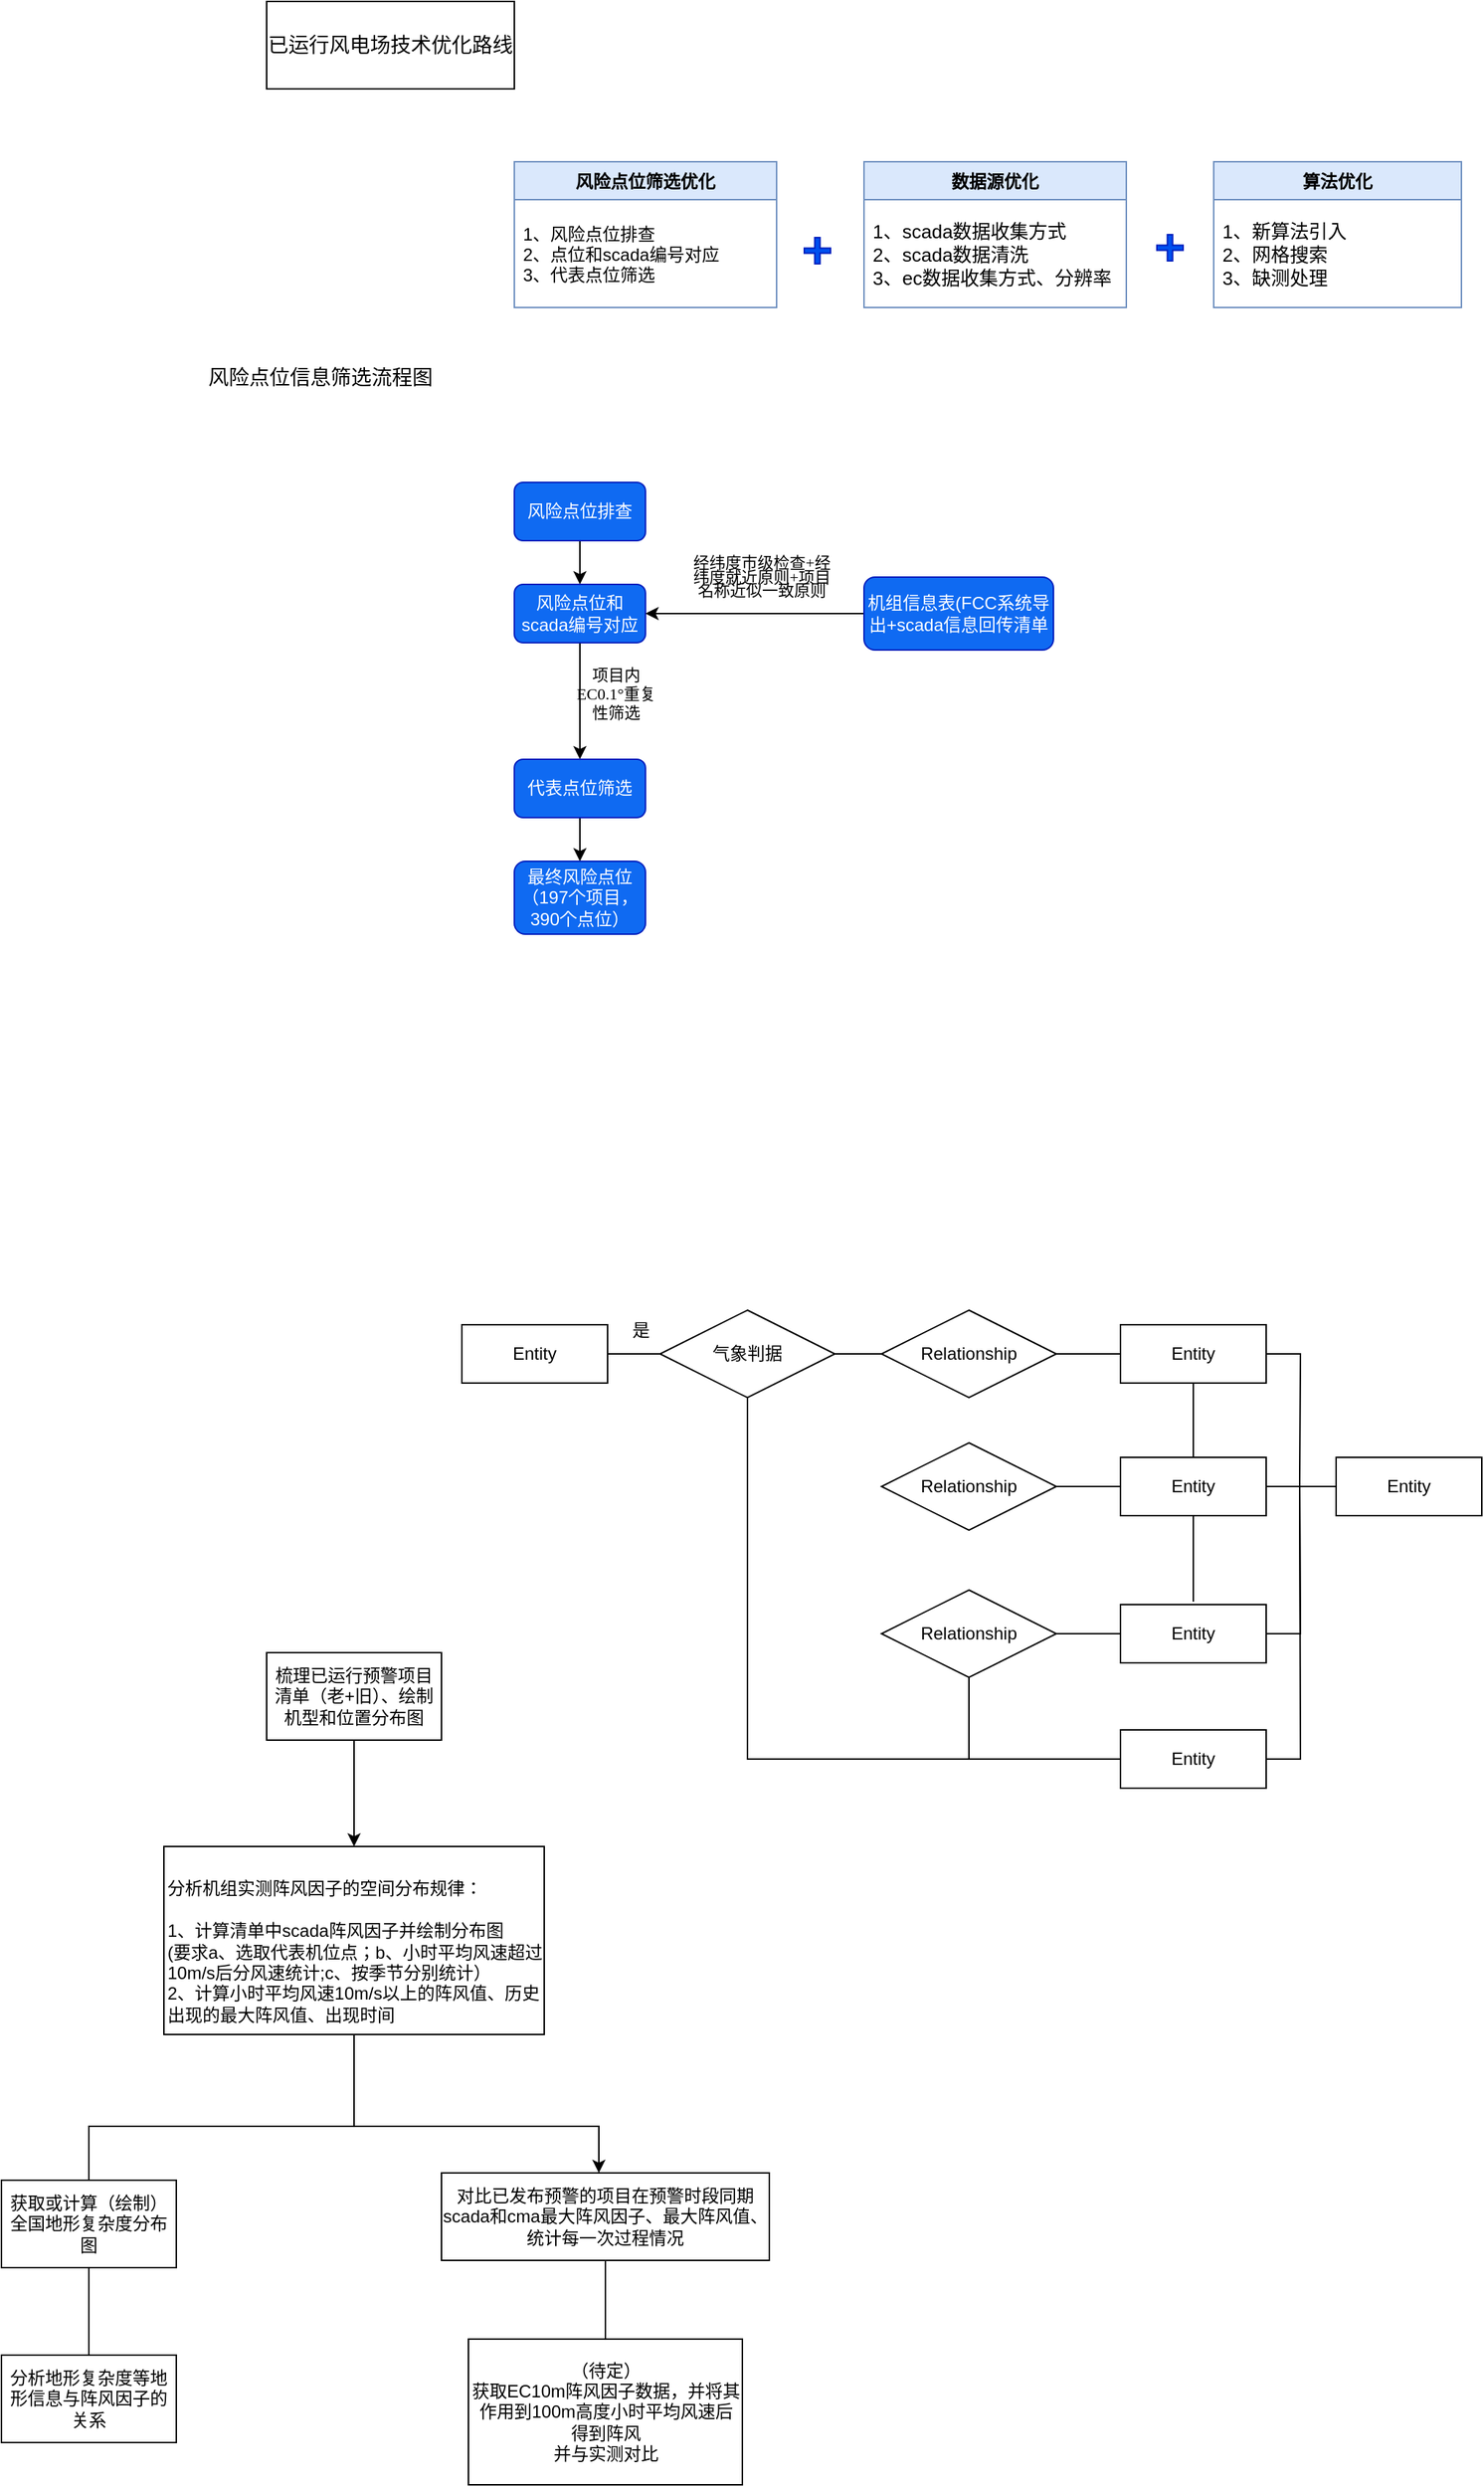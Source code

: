 <mxfile version="20.5.3" type="github">
  <diagram id="C5RBs43oDa-KdzZeNtuy" name="Page-1">
    <mxGraphModel dx="1418" dy="732" grid="0" gridSize="10" guides="1" tooltips="1" connect="1" arrows="1" fold="1" page="0" pageScale="1" pageWidth="827" pageHeight="1169" background="none" math="0" shadow="0">
      <root>
        <mxCell id="WIyWlLk6GJQsqaUBKTNV-0" />
        <mxCell id="WIyWlLk6GJQsqaUBKTNV-1" parent="WIyWlLk6GJQsqaUBKTNV-0" />
        <mxCell id="zkfFHV4jXpPFQw0GAbJ--0" value="风险点位筛选优化" style="swimlane;fontStyle=1;align=center;verticalAlign=top;childLayout=stackLayout;horizontal=1;startSize=26;horizontalStack=0;resizeParent=1;resizeLast=0;collapsible=1;marginBottom=0;rounded=0;shadow=0;strokeWidth=1;fillColor=#dae8fc;strokeColor=#6c8ebf;" parent="WIyWlLk6GJQsqaUBKTNV-1" vertex="1">
          <mxGeometry x="220" y="150" width="180" height="100" as="geometry">
            <mxRectangle x="220" y="120" width="160" height="26" as="alternateBounds" />
          </mxGeometry>
        </mxCell>
        <mxCell id="zkfFHV4jXpPFQw0GAbJ--1" value="1、风险点位排查&#xa;2、点位和scada编号对应&#xa;3、代表点位筛选" style="text;align=left;verticalAlign=middle;spacingLeft=4;spacingRight=4;overflow=hidden;rotatable=0;points=[[0,0.5],[1,0.5]];portConstraint=eastwest;" parent="zkfFHV4jXpPFQw0GAbJ--0" vertex="1">
          <mxGeometry y="26" width="180" height="74" as="geometry" />
        </mxCell>
        <mxCell id="zkfFHV4jXpPFQw0GAbJ--17" value="数据源优化" style="swimlane;fontStyle=1;align=center;verticalAlign=top;childLayout=stackLayout;horizontal=1;startSize=26;horizontalStack=0;resizeParent=1;resizeLast=0;collapsible=1;marginBottom=0;rounded=0;shadow=0;strokeWidth=1;fillColor=#dae8fc;strokeColor=#6c8ebf;" parent="WIyWlLk6GJQsqaUBKTNV-1" vertex="1">
          <mxGeometry x="460" y="150" width="180" height="100" as="geometry">
            <mxRectangle x="508" y="120" width="160" height="26" as="alternateBounds" />
          </mxGeometry>
        </mxCell>
        <mxCell id="zkfFHV4jXpPFQw0GAbJ--18" value="1、scada数据收集方式&#xa;2、scada数据清洗&#xa;3、ec数据收集方式、分辨率" style="text;align=left;verticalAlign=middle;spacingLeft=4;spacingRight=4;overflow=hidden;rotatable=0;points=[[0,0.5],[1,0.5]];portConstraint=eastwest;horizontal=1;fontSize=13;" parent="zkfFHV4jXpPFQw0GAbJ--17" vertex="1">
          <mxGeometry y="26" width="180" height="74" as="geometry" />
        </mxCell>
        <mxCell id="KSTEse7L-qCAf8fkqhHU-2" value="" style="whiteSpace=wrap;html=1;strokeColor=none;fillColor=none;" parent="WIyWlLk6GJQsqaUBKTNV-1" vertex="1">
          <mxGeometry x="540" y="460" width="120" height="60" as="geometry" />
        </mxCell>
        <mxCell id="KSTEse7L-qCAf8fkqhHU-13" value="&lt;span style=&quot;text-align: start; font-size: 10.5pt; line-height: 21px; font-family: 宋体;&quot;&gt;已运行风电场技术优化路线&lt;/span&gt;&lt;span style=&quot;font-size: medium; text-align: start;&quot;&gt;&lt;/span&gt;" style="rounded=0;whiteSpace=wrap;html=1;fontSize=13;fillColor=none;" parent="WIyWlLk6GJQsqaUBKTNV-1" vertex="1">
          <mxGeometry x="50" y="40" width="170" height="60" as="geometry" />
        </mxCell>
        <mxCell id="KSTEse7L-qCAf8fkqhHU-19" value="算法优化" style="swimlane;fontStyle=1;align=center;verticalAlign=top;childLayout=stackLayout;horizontal=1;startSize=26;horizontalStack=0;resizeParent=1;resizeLast=0;collapsible=1;marginBottom=0;rounded=0;shadow=0;strokeWidth=1;fillColor=#dae8fc;strokeColor=#6c8ebf;" parent="WIyWlLk6GJQsqaUBKTNV-1" vertex="1">
          <mxGeometry x="700" y="150" width="170" height="100" as="geometry">
            <mxRectangle x="508" y="120" width="160" height="26" as="alternateBounds" />
          </mxGeometry>
        </mxCell>
        <mxCell id="KSTEse7L-qCAf8fkqhHU-20" value="1、新算法引入&#xa;2、网格搜索&#xa;3、缺测处理" style="text;align=left;verticalAlign=middle;spacingLeft=4;spacingRight=4;overflow=hidden;rotatable=0;points=[[0,0.5],[1,0.5]];portConstraint=eastwest;horizontal=1;fontSize=13;" parent="KSTEse7L-qCAf8fkqhHU-19" vertex="1">
          <mxGeometry y="26" width="170" height="74" as="geometry" />
        </mxCell>
        <mxCell id="KSTEse7L-qCAf8fkqhHU-24" value="&lt;span style=&quot;font-size:10.5pt;mso-bidi-font-size:10.0pt;&#xa;line-height:150%;font-family:宋体;mso-bidi-font-family:宋体;mso-font-kerning:1.0pt;&#xa;mso-ansi-language:ZH-CN;mso-fareast-language:ZH-CN;mso-bidi-language:AR-SA&quot;&gt;风险点位信息筛选流程图&lt;/span&gt;" style="text;whiteSpace=wrap;html=1;" parent="WIyWlLk6GJQsqaUBKTNV-1" vertex="1">
          <mxGeometry x="8" y="284" width="190" height="40" as="geometry" />
        </mxCell>
        <mxCell id="KSTEse7L-qCAf8fkqhHU-27" value="" style="edgeStyle=orthogonalEdgeStyle;rounded=0;orthogonalLoop=1;jettySize=auto;html=1;" parent="WIyWlLk6GJQsqaUBKTNV-1" source="KSTEse7L-qCAf8fkqhHU-25" edge="1">
          <mxGeometry relative="1" as="geometry">
            <mxPoint x="265" y="440" as="targetPoint" />
          </mxGeometry>
        </mxCell>
        <mxCell id="KSTEse7L-qCAf8fkqhHU-25" value="风险点位排查" style="rounded=1;whiteSpace=wrap;html=1;fillColor=#0F6AF2;fontColor=#ffffff;strokeColor=#001DBC;" parent="WIyWlLk6GJQsqaUBKTNV-1" vertex="1">
          <mxGeometry x="220" y="370" width="90" height="40" as="geometry" />
        </mxCell>
        <mxCell id="KSTEse7L-qCAf8fkqhHU-47" value="" style="edgeStyle=orthogonalEdgeStyle;rounded=0;orthogonalLoop=1;jettySize=auto;html=1;fontFamily=Tahoma;fontSize=11;" parent="WIyWlLk6GJQsqaUBKTNV-1" source="KSTEse7L-qCAf8fkqhHU-32" target="KSTEse7L-qCAf8fkqhHU-41" edge="1">
          <mxGeometry relative="1" as="geometry" />
        </mxCell>
        <mxCell id="KSTEse7L-qCAf8fkqhHU-32" value="风险点位和scada编号对应" style="rounded=1;whiteSpace=wrap;html=1;fillColor=#0F6AF2;fontColor=#ffffff;strokeColor=#001DBC;" parent="WIyWlLk6GJQsqaUBKTNV-1" vertex="1">
          <mxGeometry x="220" y="440" width="90" height="40" as="geometry" />
        </mxCell>
        <mxCell id="KSTEse7L-qCAf8fkqhHU-39" value="&lt;font style=&quot;line-height: 0.8; font-size: 11px;&quot;&gt;经纬度市级检查+经纬度就近原则+项目名称近似一致原则&lt;/font&gt;" style="text;html=1;strokeColor=none;fillColor=none;align=center;verticalAlign=middle;whiteSpace=wrap;rounded=0;fontSize=3;spacing=-1;fontFamily=Verdana;" parent="WIyWlLk6GJQsqaUBKTNV-1" vertex="1">
          <mxGeometry x="340" y="410" width="100" height="50" as="geometry" />
        </mxCell>
        <mxCell id="KSTEse7L-qCAf8fkqhHU-45" value="" style="edgeStyle=orthogonalEdgeStyle;rounded=0;orthogonalLoop=1;jettySize=auto;html=1;fontFamily=Tahoma;fontSize=11;entryX=1;entryY=0.5;entryDx=0;entryDy=0;" parent="WIyWlLk6GJQsqaUBKTNV-1" source="KSTEse7L-qCAf8fkqhHU-40" target="KSTEse7L-qCAf8fkqhHU-32" edge="1">
          <mxGeometry relative="1" as="geometry">
            <mxPoint x="320" y="460" as="targetPoint" />
          </mxGeometry>
        </mxCell>
        <mxCell id="KSTEse7L-qCAf8fkqhHU-40" value="机组信息表(FCC系统导出+scada信息回传清单" style="rounded=1;whiteSpace=wrap;html=1;fillColor=#0F6AF2;fontColor=#ffffff;strokeColor=#001DBC;" parent="WIyWlLk6GJQsqaUBKTNV-1" vertex="1">
          <mxGeometry x="460" y="435" width="130" height="50" as="geometry" />
        </mxCell>
        <mxCell id="KSTEse7L-qCAf8fkqhHU-51" value="" style="edgeStyle=orthogonalEdgeStyle;rounded=0;orthogonalLoop=1;jettySize=auto;html=1;fontFamily=Tahoma;fontSize=11;" parent="WIyWlLk6GJQsqaUBKTNV-1" source="KSTEse7L-qCAf8fkqhHU-41" target="KSTEse7L-qCAf8fkqhHU-49" edge="1">
          <mxGeometry relative="1" as="geometry" />
        </mxCell>
        <mxCell id="KSTEse7L-qCAf8fkqhHU-41" value="代表点位筛选" style="rounded=1;whiteSpace=wrap;html=1;fillColor=#0F6AF2;fontColor=#ffffff;strokeColor=#001DBC;" parent="WIyWlLk6GJQsqaUBKTNV-1" vertex="1">
          <mxGeometry x="220" y="560" width="90" height="40" as="geometry" />
        </mxCell>
        <mxCell id="KSTEse7L-qCAf8fkqhHU-48" value="项目内EC0.1°重复性筛选" style="text;html=1;strokeColor=none;fillColor=none;align=center;verticalAlign=middle;whiteSpace=wrap;rounded=0;fontFamily=Tahoma;fontSize=11;" parent="WIyWlLk6GJQsqaUBKTNV-1" vertex="1">
          <mxGeometry x="260" y="500" width="60" height="30" as="geometry" />
        </mxCell>
        <mxCell id="KSTEse7L-qCAf8fkqhHU-49" value="最终风险点位&lt;br&gt;（197个项目，390个点位）" style="rounded=1;whiteSpace=wrap;html=1;fillColor=#0F6AF2;fontColor=#ffffff;strokeColor=#001DBC;" parent="WIyWlLk6GJQsqaUBKTNV-1" vertex="1">
          <mxGeometry x="220" y="630" width="90" height="50" as="geometry" />
        </mxCell>
        <mxCell id="En7vLa5YdN1gZkxb2_46-0" value="" style="shape=cross;whiteSpace=wrap;html=1;fillColor=#0050ef;strokeColor=#001DBC;fontColor=#ffffff;" parent="WIyWlLk6GJQsqaUBKTNV-1" vertex="1">
          <mxGeometry x="419" y="202" width="18" height="18" as="geometry" />
        </mxCell>
        <mxCell id="En7vLa5YdN1gZkxb2_46-3" value="" style="shape=cross;whiteSpace=wrap;html=1;fillColor=#0050ef;strokeColor=#001DBC;fontColor=#ffffff;" parent="WIyWlLk6GJQsqaUBKTNV-1" vertex="1">
          <mxGeometry x="661" y="200" width="18" height="18" as="geometry" />
        </mxCell>
        <mxCell id="5YajI4EcnErkIa19EKSG-146" value="" style="edgeStyle=orthogonalEdgeStyle;rounded=0;orthogonalLoop=1;jettySize=auto;html=1;endArrow=none;endFill=0;" parent="WIyWlLk6GJQsqaUBKTNV-1" source="5YajI4EcnErkIa19EKSG-134" target="5YajI4EcnErkIa19EKSG-135" edge="1">
          <mxGeometry relative="1" as="geometry" />
        </mxCell>
        <mxCell id="5YajI4EcnErkIa19EKSG-134" value="Entity" style="whiteSpace=wrap;html=1;align=center;" parent="WIyWlLk6GJQsqaUBKTNV-1" vertex="1">
          <mxGeometry x="184" y="948" width="100" height="40" as="geometry" />
        </mxCell>
        <mxCell id="5YajI4EcnErkIa19EKSG-147" value="" style="edgeStyle=orthogonalEdgeStyle;rounded=0;orthogonalLoop=1;jettySize=auto;html=1;endArrow=none;endFill=0;" parent="WIyWlLk6GJQsqaUBKTNV-1" source="5YajI4EcnErkIa19EKSG-135" target="5YajI4EcnErkIa19EKSG-136" edge="1">
          <mxGeometry relative="1" as="geometry" />
        </mxCell>
        <mxCell id="5YajI4EcnErkIa19EKSG-135" value="气象判据" style="shape=rhombus;perimeter=rhombusPerimeter;whiteSpace=wrap;html=1;align=center;" parent="WIyWlLk6GJQsqaUBKTNV-1" vertex="1">
          <mxGeometry x="320" y="938" width="120" height="60" as="geometry" />
        </mxCell>
        <mxCell id="5YajI4EcnErkIa19EKSG-148" value="" style="edgeStyle=orthogonalEdgeStyle;rounded=0;orthogonalLoop=1;jettySize=auto;html=1;endArrow=none;endFill=0;" parent="WIyWlLk6GJQsqaUBKTNV-1" source="5YajI4EcnErkIa19EKSG-136" target="5YajI4EcnErkIa19EKSG-139" edge="1">
          <mxGeometry relative="1" as="geometry" />
        </mxCell>
        <mxCell id="5YajI4EcnErkIa19EKSG-136" value="Relationship" style="shape=rhombus;perimeter=rhombusPerimeter;whiteSpace=wrap;html=1;align=center;" parent="WIyWlLk6GJQsqaUBKTNV-1" vertex="1">
          <mxGeometry x="472" y="938" width="120" height="60" as="geometry" />
        </mxCell>
        <mxCell id="5YajI4EcnErkIa19EKSG-159" value="" style="edgeStyle=orthogonalEdgeStyle;rounded=0;orthogonalLoop=1;jettySize=auto;html=1;startArrow=none;startFill=0;endArrow=none;endFill=0;" parent="WIyWlLk6GJQsqaUBKTNV-1" source="5YajI4EcnErkIa19EKSG-137" target="5YajI4EcnErkIa19EKSG-140" edge="1">
          <mxGeometry relative="1" as="geometry" />
        </mxCell>
        <mxCell id="5YajI4EcnErkIa19EKSG-137" value="Relationship" style="shape=rhombus;perimeter=rhombusPerimeter;whiteSpace=wrap;html=1;align=center;" parent="WIyWlLk6GJQsqaUBKTNV-1" vertex="1">
          <mxGeometry x="472" y="1029" width="120" height="60" as="geometry" />
        </mxCell>
        <mxCell id="5YajI4EcnErkIa19EKSG-160" value="" style="edgeStyle=orthogonalEdgeStyle;rounded=0;orthogonalLoop=1;jettySize=auto;html=1;startArrow=none;startFill=0;endArrow=none;endFill=0;" parent="WIyWlLk6GJQsqaUBKTNV-1" source="5YajI4EcnErkIa19EKSG-138" target="5YajI4EcnErkIa19EKSG-141" edge="1">
          <mxGeometry relative="1" as="geometry" />
        </mxCell>
        <mxCell id="5YajI4EcnErkIa19EKSG-186" value="" style="edgeStyle=orthogonalEdgeStyle;rounded=0;orthogonalLoop=1;jettySize=auto;html=1;startArrow=none;startFill=0;endArrow=none;endFill=0;" parent="WIyWlLk6GJQsqaUBKTNV-1" source="5YajI4EcnErkIa19EKSG-138" edge="1">
          <mxGeometry relative="1" as="geometry">
            <mxPoint x="532" y="1246" as="targetPoint" />
          </mxGeometry>
        </mxCell>
        <mxCell id="5YajI4EcnErkIa19EKSG-138" value="Relationship" style="shape=rhombus;perimeter=rhombusPerimeter;whiteSpace=wrap;html=1;align=center;" parent="WIyWlLk6GJQsqaUBKTNV-1" vertex="1">
          <mxGeometry x="472" y="1130" width="120" height="60" as="geometry" />
        </mxCell>
        <mxCell id="5YajI4EcnErkIa19EKSG-149" value="" style="edgeStyle=orthogonalEdgeStyle;rounded=0;orthogonalLoop=1;jettySize=auto;html=1;endArrow=none;endFill=0;" parent="WIyWlLk6GJQsqaUBKTNV-1" source="5YajI4EcnErkIa19EKSG-139" target="5YajI4EcnErkIa19EKSG-140" edge="1">
          <mxGeometry relative="1" as="geometry" />
        </mxCell>
        <mxCell id="5YajI4EcnErkIa19EKSG-196" value="" style="edgeStyle=orthogonalEdgeStyle;rounded=0;orthogonalLoop=1;jettySize=auto;html=1;startArrow=none;startFill=0;endArrow=none;endFill=0;" parent="WIyWlLk6GJQsqaUBKTNV-1" source="5YajI4EcnErkIa19EKSG-139" edge="1">
          <mxGeometry relative="1" as="geometry">
            <mxPoint x="759" y="1057" as="targetPoint" />
          </mxGeometry>
        </mxCell>
        <mxCell id="5YajI4EcnErkIa19EKSG-139" value="Entity" style="whiteSpace=wrap;html=1;align=center;" parent="WIyWlLk6GJQsqaUBKTNV-1" vertex="1">
          <mxGeometry x="636" y="948" width="100" height="40" as="geometry" />
        </mxCell>
        <mxCell id="5YajI4EcnErkIa19EKSG-150" style="edgeStyle=orthogonalEdgeStyle;rounded=0;orthogonalLoop=1;jettySize=auto;html=1;exitX=0.5;exitY=1;exitDx=0;exitDy=0;endArrow=none;endFill=0;" parent="WIyWlLk6GJQsqaUBKTNV-1" source="5YajI4EcnErkIa19EKSG-140" edge="1">
          <mxGeometry relative="1" as="geometry">
            <mxPoint x="686" y="1138" as="targetPoint" />
          </mxGeometry>
        </mxCell>
        <mxCell id="5YajI4EcnErkIa19EKSG-158" value="" style="edgeStyle=orthogonalEdgeStyle;rounded=0;orthogonalLoop=1;jettySize=auto;html=1;startArrow=none;startFill=0;endArrow=none;endFill=0;" parent="WIyWlLk6GJQsqaUBKTNV-1" source="5YajI4EcnErkIa19EKSG-140" target="5YajI4EcnErkIa19EKSG-155" edge="1">
          <mxGeometry relative="1" as="geometry" />
        </mxCell>
        <mxCell id="5YajI4EcnErkIa19EKSG-140" value="Entity" style="whiteSpace=wrap;html=1;align=center;" parent="WIyWlLk6GJQsqaUBKTNV-1" vertex="1">
          <mxGeometry x="636" y="1039" width="100" height="40" as="geometry" />
        </mxCell>
        <mxCell id="5YajI4EcnErkIa19EKSG-199" value="" style="edgeStyle=orthogonalEdgeStyle;rounded=0;orthogonalLoop=1;jettySize=auto;html=1;startArrow=none;startFill=0;endArrow=none;endFill=0;" parent="WIyWlLk6GJQsqaUBKTNV-1" source="5YajI4EcnErkIa19EKSG-141" edge="1">
          <mxGeometry relative="1" as="geometry">
            <mxPoint x="759" y="1059" as="targetPoint" />
          </mxGeometry>
        </mxCell>
        <mxCell id="5YajI4EcnErkIa19EKSG-141" value="Entity" style="whiteSpace=wrap;html=1;align=center;" parent="WIyWlLk6GJQsqaUBKTNV-1" vertex="1">
          <mxGeometry x="636" y="1140" width="100" height="40" as="geometry" />
        </mxCell>
        <mxCell id="5YajI4EcnErkIa19EKSG-155" value="Entity" style="whiteSpace=wrap;html=1;align=center;" parent="WIyWlLk6GJQsqaUBKTNV-1" vertex="1">
          <mxGeometry x="784" y="1039" width="100" height="40" as="geometry" />
        </mxCell>
        <mxCell id="5YajI4EcnErkIa19EKSG-182" value="" style="edgeStyle=orthogonalEdgeStyle;rounded=0;orthogonalLoop=1;jettySize=auto;html=1;startArrow=none;startFill=0;endArrow=none;endFill=0;entryX=0.5;entryY=1;entryDx=0;entryDy=0;" parent="WIyWlLk6GJQsqaUBKTNV-1" source="5YajI4EcnErkIa19EKSG-165" target="5YajI4EcnErkIa19EKSG-135" edge="1">
          <mxGeometry relative="1" as="geometry">
            <mxPoint x="506" y="1246" as="targetPoint" />
          </mxGeometry>
        </mxCell>
        <mxCell id="5YajI4EcnErkIa19EKSG-184" value="" style="edgeStyle=orthogonalEdgeStyle;rounded=0;orthogonalLoop=1;jettySize=auto;html=1;startArrow=none;startFill=0;endArrow=none;endFill=0;" parent="WIyWlLk6GJQsqaUBKTNV-1" source="5YajI4EcnErkIa19EKSG-165" edge="1">
          <mxGeometry relative="1" as="geometry">
            <mxPoint x="546" y="1246" as="targetPoint" />
          </mxGeometry>
        </mxCell>
        <mxCell id="5YajI4EcnErkIa19EKSG-201" value="" style="edgeStyle=orthogonalEdgeStyle;rounded=0;orthogonalLoop=1;jettySize=auto;html=1;startArrow=none;startFill=0;endArrow=none;endFill=0;" parent="WIyWlLk6GJQsqaUBKTNV-1" source="5YajI4EcnErkIa19EKSG-165" edge="1">
          <mxGeometry relative="1" as="geometry">
            <mxPoint x="759" y="1055" as="targetPoint" />
          </mxGeometry>
        </mxCell>
        <mxCell id="5YajI4EcnErkIa19EKSG-165" value="Entity" style="whiteSpace=wrap;html=1;align=center;" parent="WIyWlLk6GJQsqaUBKTNV-1" vertex="1">
          <mxGeometry x="636" y="1226" width="100" height="40" as="geometry" />
        </mxCell>
        <mxCell id="5YajI4EcnErkIa19EKSG-203" value="是" style="text;html=1;strokeColor=none;fillColor=none;align=center;verticalAlign=middle;whiteSpace=wrap;rounded=0;" parent="WIyWlLk6GJQsqaUBKTNV-1" vertex="1">
          <mxGeometry x="277" y="938" width="60" height="28" as="geometry" />
        </mxCell>
        <mxCell id="nexIN02jQKYJgGtjRmDR-22" style="edgeStyle=orthogonalEdgeStyle;rounded=0;orthogonalLoop=1;jettySize=auto;html=1;startArrow=none;startFill=0;endArrow=none;endFill=0;" edge="1" parent="WIyWlLk6GJQsqaUBKTNV-1" source="nexIN02jQKYJgGtjRmDR-0" target="nexIN02jQKYJgGtjRmDR-17">
          <mxGeometry relative="1" as="geometry">
            <Array as="points">
              <mxPoint x="110" y="1498" />
              <mxPoint x="-72" y="1498" />
            </Array>
          </mxGeometry>
        </mxCell>
        <mxCell id="nexIN02jQKYJgGtjRmDR-0" value="&lt;br&gt;分析机组实测阵风因子的空间分布规律：&lt;br&gt;&lt;br&gt;1、计算清单中scada阵风因子并绘制分布图&lt;br&gt;(要求a、选取代表机位点；b、小时平均风速超过10m/s后分风速统计;c、按季节分别统计）&lt;br&gt;2、计算小时平均风速10m/s以上的阵风值、历史出现的最大阵风值、出现时间" style="rounded=0;whiteSpace=wrap;html=1;align=left;" vertex="1" parent="WIyWlLk6GJQsqaUBKTNV-1">
          <mxGeometry x="-20.5" y="1306" width="261" height="129" as="geometry" />
        </mxCell>
        <mxCell id="nexIN02jQKYJgGtjRmDR-6" value="" style="edgeStyle=orthogonalEdgeStyle;rounded=0;orthogonalLoop=1;jettySize=auto;html=1;" edge="1" parent="WIyWlLk6GJQsqaUBKTNV-1" source="nexIN02jQKYJgGtjRmDR-4" target="nexIN02jQKYJgGtjRmDR-0">
          <mxGeometry relative="1" as="geometry" />
        </mxCell>
        <mxCell id="nexIN02jQKYJgGtjRmDR-4" value="梳理已运行预警项目清单（老+旧）、绘制机型和位置分布图" style="rounded=0;whiteSpace=wrap;html=1;" vertex="1" parent="WIyWlLk6GJQsqaUBKTNV-1">
          <mxGeometry x="50" y="1173" width="120" height="60" as="geometry" />
        </mxCell>
        <mxCell id="nexIN02jQKYJgGtjRmDR-11" value="" style="edgeStyle=orthogonalEdgeStyle;rounded=0;orthogonalLoop=1;jettySize=auto;html=1;startArrow=classic;startFill=1;endArrow=none;endFill=0;" edge="1" parent="WIyWlLk6GJQsqaUBKTNV-1" source="nexIN02jQKYJgGtjRmDR-7" target="nexIN02jQKYJgGtjRmDR-0">
          <mxGeometry relative="1" as="geometry">
            <Array as="points">
              <mxPoint x="278" y="1498" />
              <mxPoint x="110" y="1498" />
            </Array>
          </mxGeometry>
        </mxCell>
        <mxCell id="nexIN02jQKYJgGtjRmDR-16" value="" style="edgeStyle=orthogonalEdgeStyle;rounded=0;orthogonalLoop=1;jettySize=auto;html=1;startArrow=none;startFill=0;endArrow=none;endFill=0;" edge="1" parent="WIyWlLk6GJQsqaUBKTNV-1" source="nexIN02jQKYJgGtjRmDR-7" target="nexIN02jQKYJgGtjRmDR-14">
          <mxGeometry relative="1" as="geometry" />
        </mxCell>
        <mxCell id="nexIN02jQKYJgGtjRmDR-7" value="对比已发布预警的项目在预警时段同期scada和cma最大阵风因子、最大阵风值、统计每一次过程情况" style="rounded=0;whiteSpace=wrap;html=1;" vertex="1" parent="WIyWlLk6GJQsqaUBKTNV-1">
          <mxGeometry x="170" y="1530" width="225" height="60" as="geometry" />
        </mxCell>
        <mxCell id="nexIN02jQKYJgGtjRmDR-14" value="（待定）&lt;br&gt;获取EC10m阵风因子数据，并将其作用到100m高度小时平均风速后得到阵风&lt;br&gt;并与实测对比" style="rounded=0;whiteSpace=wrap;html=1;" vertex="1" parent="WIyWlLk6GJQsqaUBKTNV-1">
          <mxGeometry x="188.5" y="1644" width="188" height="100" as="geometry" />
        </mxCell>
        <mxCell id="nexIN02jQKYJgGtjRmDR-19" value="" style="edgeStyle=orthogonalEdgeStyle;rounded=0;orthogonalLoop=1;jettySize=auto;html=1;startArrow=none;startFill=0;endArrow=none;endFill=0;" edge="1" parent="WIyWlLk6GJQsqaUBKTNV-1" source="nexIN02jQKYJgGtjRmDR-17" target="nexIN02jQKYJgGtjRmDR-18">
          <mxGeometry relative="1" as="geometry" />
        </mxCell>
        <mxCell id="nexIN02jQKYJgGtjRmDR-17" value="获取或计算（绘制）全国地形复杂度分布图" style="rounded=0;whiteSpace=wrap;html=1;" vertex="1" parent="WIyWlLk6GJQsqaUBKTNV-1">
          <mxGeometry x="-132" y="1535" width="120" height="60" as="geometry" />
        </mxCell>
        <mxCell id="nexIN02jQKYJgGtjRmDR-18" value="分析地形复杂度等地形信息与阵风因子的关系" style="rounded=0;whiteSpace=wrap;html=1;" vertex="1" parent="WIyWlLk6GJQsqaUBKTNV-1">
          <mxGeometry x="-132" y="1655" width="120" height="60" as="geometry" />
        </mxCell>
      </root>
    </mxGraphModel>
  </diagram>
</mxfile>
